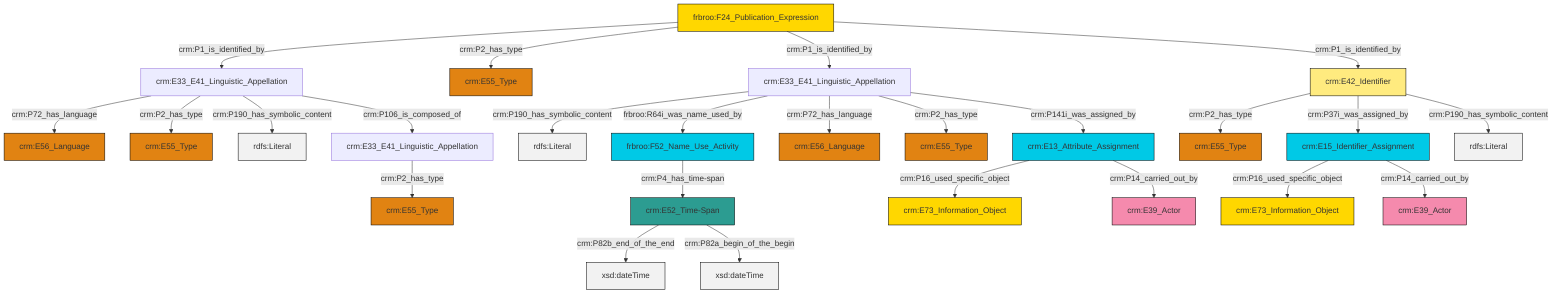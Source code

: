 graph TD
classDef Literal fill:#f2f2f2,stroke:#000000;
classDef CRM_Entity fill:#FFFFFF,stroke:#000000;
classDef Temporal_Entity fill:#00C9E6, stroke:#000000;
classDef Type fill:#E18312, stroke:#000000;
classDef Time-Span fill:#2C9C91, stroke:#000000;
classDef Appellation fill:#FFEB7F, stroke:#000000;
classDef Place fill:#008836, stroke:#000000;
classDef Persistent_Item fill:#B266B2, stroke:#000000;
classDef Conceptual_Object fill:#FFD700, stroke:#000000;
classDef Physical_Thing fill:#D2B48C, stroke:#000000;
classDef Actor fill:#f58aad, stroke:#000000;
classDef PC_Classes fill:#4ce600, stroke:#000000;
classDef Multi fill:#cccccc,stroke:#000000;

2["crm:E15_Identifier_Assignment"]:::Temporal_Entity -->|crm:P16_used_specific_object| 6["crm:E73_Information_Object"]:::Conceptual_Object
2["crm:E15_Identifier_Assignment"]:::Temporal_Entity -->|crm:P14_carried_out_by| 9["crm:E39_Actor"]:::Actor
0["crm:E42_Identifier"]:::Appellation -->|crm:P2_has_type| 10["crm:E55_Type"]:::Type
11["crm:E33_E41_Linguistic_Appellation"]:::Default -->|crm:P190_has_symbolic_content| 12[rdfs:Literal]:::Literal
15["crm:E52_Time-Span"]:::Time-Span -->|crm:P82b_end_of_the_end| 16[xsd:dateTime]:::Literal
17["frbroo:F24_Publication_Expression"]:::Conceptual_Object -->|crm:P1_is_identified_by| 18["crm:E33_E41_Linguistic_Appellation"]:::Default
11["crm:E33_E41_Linguistic_Appellation"]:::Default -->|frbroo:R64i_was_name_used_by| 4["frbroo:F52_Name_Use_Activity"]:::Temporal_Entity
18["crm:E33_E41_Linguistic_Appellation"]:::Default -->|crm:P72_has_language| 19["crm:E56_Language"]:::Type
17["frbroo:F24_Publication_Expression"]:::Conceptual_Object -->|crm:P2_has_type| 20["crm:E55_Type"]:::Type
11["crm:E33_E41_Linguistic_Appellation"]:::Default -->|crm:P72_has_language| 13["crm:E56_Language"]:::Type
11["crm:E33_E41_Linguistic_Appellation"]:::Default -->|crm:P2_has_type| 27["crm:E55_Type"]:::Type
15["crm:E52_Time-Span"]:::Time-Span -->|crm:P82a_begin_of_the_begin| 28[xsd:dateTime]:::Literal
17["frbroo:F24_Publication_Expression"]:::Conceptual_Object -->|crm:P1_is_identified_by| 11["crm:E33_E41_Linguistic_Appellation"]:::Default
0["crm:E42_Identifier"]:::Appellation -->|crm:P37i_was_assigned_by| 2["crm:E15_Identifier_Assignment"]:::Temporal_Entity
22["crm:E13_Attribute_Assignment"]:::Temporal_Entity -->|crm:P16_used_specific_object| 7["crm:E73_Information_Object"]:::Conceptual_Object
18["crm:E33_E41_Linguistic_Appellation"]:::Default -->|crm:P2_has_type| 29["crm:E55_Type"]:::Type
17["frbroo:F24_Publication_Expression"]:::Conceptual_Object -->|crm:P1_is_identified_by| 0["crm:E42_Identifier"]:::Appellation
18["crm:E33_E41_Linguistic_Appellation"]:::Default -->|crm:P190_has_symbolic_content| 39[rdfs:Literal]:::Literal
18["crm:E33_E41_Linguistic_Appellation"]:::Default -->|crm:P106_is_composed_of| 40["crm:E33_E41_Linguistic_Appellation"]:::Default
4["frbroo:F52_Name_Use_Activity"]:::Temporal_Entity -->|crm:P4_has_time-span| 15["crm:E52_Time-Span"]:::Time-Span
11["crm:E33_E41_Linguistic_Appellation"]:::Default -->|crm:P141i_was_assigned_by| 22["crm:E13_Attribute_Assignment"]:::Temporal_Entity
22["crm:E13_Attribute_Assignment"]:::Temporal_Entity -->|crm:P14_carried_out_by| 32["crm:E39_Actor"]:::Actor
0["crm:E42_Identifier"]:::Appellation -->|crm:P190_has_symbolic_content| 46[rdfs:Literal]:::Literal
40["crm:E33_E41_Linguistic_Appellation"]:::Default -->|crm:P2_has_type| 25["crm:E55_Type"]:::Type